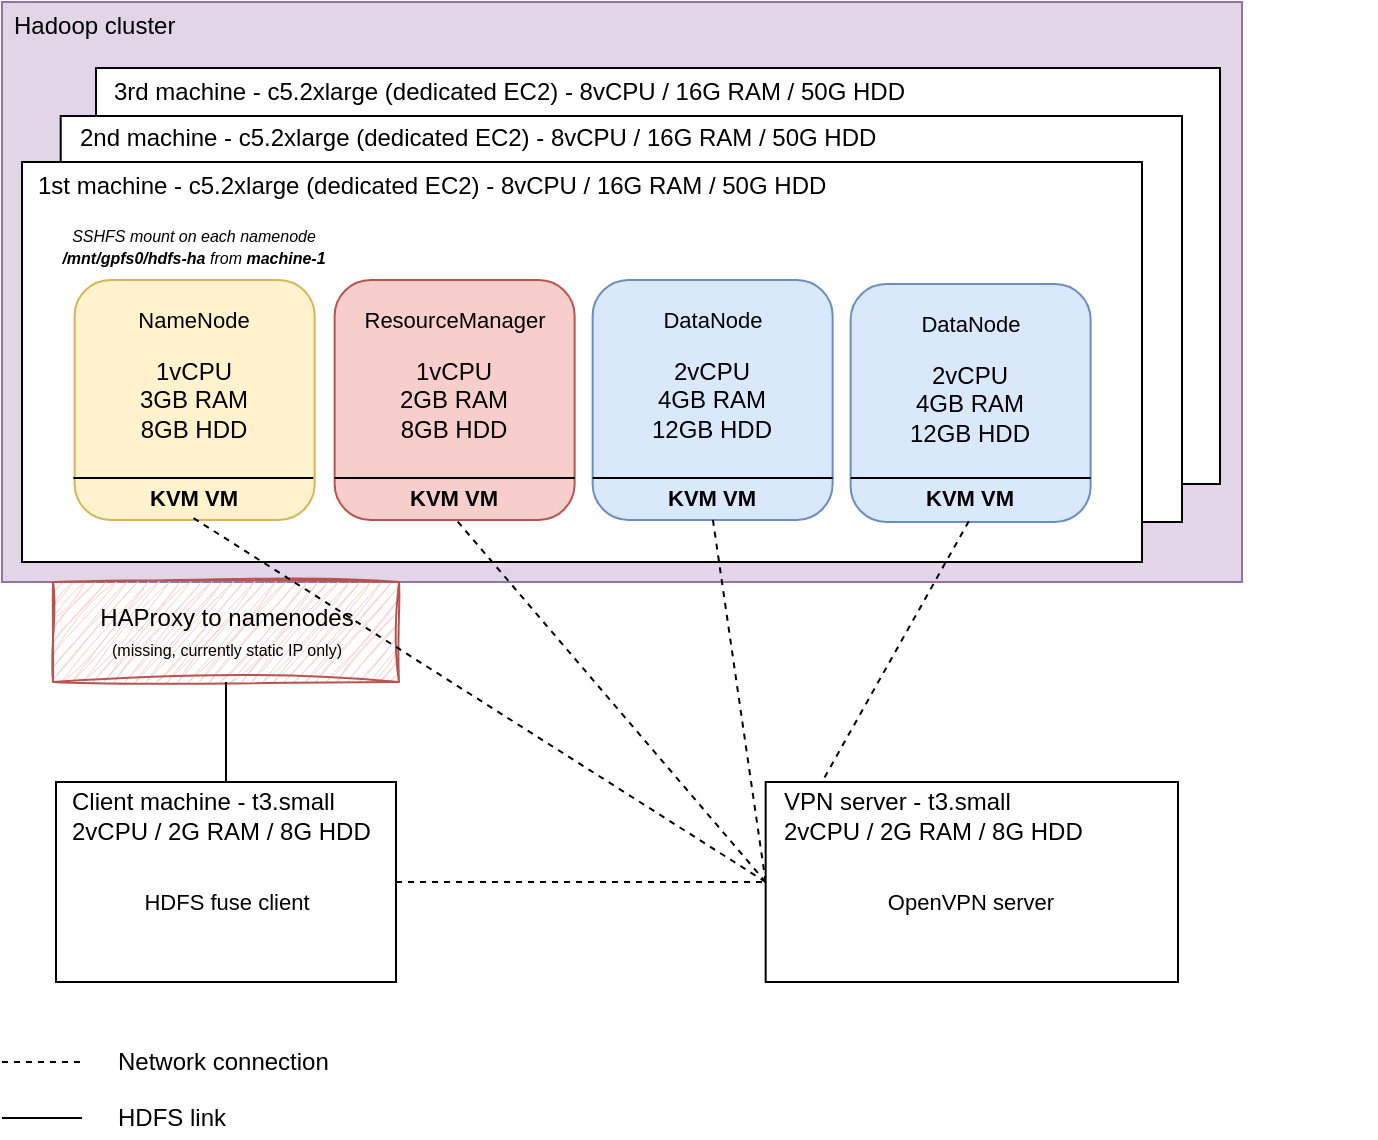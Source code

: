 <mxfile version="20.7.4" type="device"><diagram id="L13YQ6r9ANer_TXaO7hL" name="Page-1"><mxGraphModel dx="1195" dy="733" grid="1" gridSize="10" guides="1" tooltips="1" connect="1" arrows="1" fold="1" page="1" pageScale="1" pageWidth="827" pageHeight="1169" math="0" shadow="0"><root><mxCell id="0"/><mxCell id="1" parent="0"/><mxCell id="bEIhcKy5Nf2PB1jcupoF-20" value="" style="rounded=0;whiteSpace=wrap;html=1;align=left;fillColor=#e1d5e7;strokeColor=#9673a6;" parent="1" vertex="1"><mxGeometry x="50" y="150" width="620" height="290" as="geometry"/></mxCell><mxCell id="4C4CrKZX8XSpPKuoBudE-7" value="" style="rounded=0;whiteSpace=wrap;html=1;" parent="1" vertex="1"><mxGeometry x="97" y="183" width="562" height="208" as="geometry"/></mxCell><mxCell id="4C4CrKZX8XSpPKuoBudE-8" value="3rd machine - c5.2xlarge (dedicated EC2) - 8vCPU / 16G RAM / 50G HDD" style="text;html=1;strokeColor=none;fillColor=none;align=left;verticalAlign=middle;whiteSpace=wrap;rounded=0;" parent="1" vertex="1"><mxGeometry x="103.65" y="185" width="446.35" height="20" as="geometry"/></mxCell><mxCell id="4C4CrKZX8XSpPKuoBudE-4" value="" style="rounded=0;whiteSpace=wrap;html=1;" parent="1" vertex="1"><mxGeometry x="79.35" y="207" width="560.65" height="203" as="geometry"/></mxCell><mxCell id="4C4CrKZX8XSpPKuoBudE-1" value="" style="rounded=0;whiteSpace=wrap;html=1;" parent="1" vertex="1"><mxGeometry x="60" y="230" width="560" height="200" as="geometry"/></mxCell><mxCell id="4C4CrKZX8XSpPKuoBudE-5" value="2nd machine - c5.2xlarge (dedicated EC2) - 8vCPU / 16G RAM / 50G HDD" style="text;html=1;strokeColor=none;fillColor=none;align=left;verticalAlign=middle;whiteSpace=wrap;rounded=0;" parent="1" vertex="1"><mxGeometry x="87" y="208" width="650" height="20" as="geometry"/></mxCell><mxCell id="4C4CrKZX8XSpPKuoBudE-6" value="1st machine - c5.2xlarge (dedicated EC2) - 8vCPU / 16G RAM / 50G HDD" style="text;html=1;strokeColor=none;fillColor=none;align=left;verticalAlign=middle;whiteSpace=wrap;rounded=0;" parent="1" vertex="1"><mxGeometry x="66" y="232" width="650" height="20" as="geometry"/></mxCell><mxCell id="4C4CrKZX8XSpPKuoBudE-9" value="1vCPU&lt;br&gt;3GB RAM&lt;br&gt;8GB HDD" style="rounded=1;whiteSpace=wrap;html=1;align=center;fillColor=#fff2cc;strokeColor=#d6b656;" parent="1" vertex="1"><mxGeometry x="86.32" y="289" width="120" height="120" as="geometry"/></mxCell><mxCell id="4C4CrKZX8XSpPKuoBudE-10" value="&lt;span style=&quot;white-space: normal&quot;&gt;1vCPU&lt;/span&gt;&lt;br style=&quot;white-space: normal&quot;&gt;&lt;span style=&quot;white-space: normal&quot;&gt;2GB RAM&lt;/span&gt;&lt;br style=&quot;white-space: normal&quot;&gt;&lt;span style=&quot;white-space: normal&quot;&gt;8GB HDD&lt;/span&gt;" style="rounded=1;whiteSpace=wrap;html=1;align=center;fillColor=#f8cecc;strokeColor=#b85450;" parent="1" vertex="1"><mxGeometry x="216.32" y="289" width="120" height="120" as="geometry"/></mxCell><mxCell id="4C4CrKZX8XSpPKuoBudE-11" value="&lt;span style=&quot;white-space: normal&quot;&gt;2vCPU&lt;/span&gt;&lt;br style=&quot;white-space: normal&quot;&gt;&lt;span style=&quot;white-space: normal&quot;&gt;4GB RAM&lt;/span&gt;&lt;br style=&quot;white-space: normal&quot;&gt;&lt;span style=&quot;white-space: normal&quot;&gt;12GB HDD&lt;/span&gt;" style="rounded=1;whiteSpace=wrap;html=1;align=center;fillColor=#dae8fc;strokeColor=#6c8ebf;" parent="1" vertex="1"><mxGeometry x="345.32" y="289" width="120" height="120" as="geometry"/></mxCell><mxCell id="4C4CrKZX8XSpPKuoBudE-12" value="&lt;font style=&quot;font-size: 11px&quot;&gt;NameNode&lt;/font&gt;" style="text;html=1;strokeColor=none;fillColor=none;align=center;verticalAlign=middle;whiteSpace=wrap;rounded=0;" parent="1" vertex="1"><mxGeometry x="85.67" y="299" width="120" height="20" as="geometry"/></mxCell><mxCell id="4C4CrKZX8XSpPKuoBudE-13" value="&lt;font style=&quot;font-size: 11px&quot;&gt;ResourceManager&lt;/font&gt;" style="text;html=1;strokeColor=none;fillColor=none;align=center;verticalAlign=middle;whiteSpace=wrap;rounded=0;" parent="1" vertex="1"><mxGeometry x="218.82" y="299" width="115" height="20" as="geometry"/></mxCell><mxCell id="4C4CrKZX8XSpPKuoBudE-14" value="&lt;font style=&quot;font-size: 11px&quot;&gt;DataNode&lt;/font&gt;" style="text;html=1;strokeColor=none;fillColor=none;align=center;verticalAlign=middle;whiteSpace=wrap;rounded=0;" parent="1" vertex="1"><mxGeometry x="347.82" y="299" width="115" height="20" as="geometry"/></mxCell><mxCell id="4C4CrKZX8XSpPKuoBudE-15" value="&lt;font style=&quot;font-size: 11px&quot;&gt;&lt;b&gt;KVM VM&lt;/b&gt;&lt;/font&gt;" style="text;html=1;strokeColor=none;fillColor=none;align=center;verticalAlign=middle;whiteSpace=wrap;rounded=0;" parent="1" vertex="1"><mxGeometry x="85.67" y="388" width="120" height="20" as="geometry"/></mxCell><mxCell id="4C4CrKZX8XSpPKuoBudE-16" value="" style="endArrow=none;html=1;entryX=1;entryY=0;entryDx=0;entryDy=0;exitX=0;exitY=0;exitDx=0;exitDy=0;" parent="1" source="4C4CrKZX8XSpPKuoBudE-15" target="4C4CrKZX8XSpPKuoBudE-15" edge="1"><mxGeometry width="50" height="50" relative="1" as="geometry"><mxPoint x="66.32" y="569" as="sourcePoint"/><mxPoint x="116.32" y="519" as="targetPoint"/></mxGeometry></mxCell><mxCell id="4C4CrKZX8XSpPKuoBudE-17" value="&lt;span style=&quot;white-space: normal&quot;&gt;2vCPU&lt;/span&gt;&lt;br style=&quot;white-space: normal&quot;&gt;&lt;span style=&quot;white-space: normal&quot;&gt;4GB RAM&lt;/span&gt;&lt;br style=&quot;white-space: normal&quot;&gt;&lt;span style=&quot;white-space: normal&quot;&gt;12GB HDD&lt;/span&gt;" style="rounded=1;whiteSpace=wrap;html=1;align=center;fillColor=#dae8fc;strokeColor=#6c8ebf;" parent="1" vertex="1"><mxGeometry x="474.32" y="291" width="120" height="119" as="geometry"/></mxCell><mxCell id="4C4CrKZX8XSpPKuoBudE-18" value="&lt;font style=&quot;font-size: 11px&quot;&gt;DataNode&lt;/font&gt;" style="text;html=1;strokeColor=none;fillColor=none;align=center;verticalAlign=middle;whiteSpace=wrap;rounded=0;" parent="1" vertex="1"><mxGeometry x="476.82" y="301" width="115" height="20" as="geometry"/></mxCell><mxCell id="4C4CrKZX8XSpPKuoBudE-20" value="&lt;font style=&quot;font-size: 11px&quot;&gt;&lt;b&gt;KVM VM&lt;/b&gt;&lt;/font&gt;" style="text;html=1;strokeColor=none;fillColor=none;align=center;verticalAlign=middle;whiteSpace=wrap;rounded=0;" parent="1" vertex="1"><mxGeometry x="216.32" y="388" width="120" height="20" as="geometry"/></mxCell><mxCell id="4C4CrKZX8XSpPKuoBudE-21" value="" style="endArrow=none;html=1;entryX=1;entryY=0;entryDx=0;entryDy=0;exitX=0;exitY=0;exitDx=0;exitDy=0;" parent="1" source="4C4CrKZX8XSpPKuoBudE-20" target="4C4CrKZX8XSpPKuoBudE-20" edge="1"><mxGeometry width="50" height="50" relative="1" as="geometry"><mxPoint x="194.47" y="569" as="sourcePoint"/><mxPoint x="244.47" y="519" as="targetPoint"/></mxGeometry></mxCell><mxCell id="4C4CrKZX8XSpPKuoBudE-22" value="&lt;font style=&quot;font-size: 11px&quot;&gt;&lt;b&gt;KVM VM&lt;/b&gt;&lt;/font&gt;" style="text;html=1;strokeColor=none;fillColor=none;align=center;verticalAlign=middle;whiteSpace=wrap;rounded=0;" parent="1" vertex="1"><mxGeometry x="345.32" y="388" width="120" height="20" as="geometry"/></mxCell><mxCell id="4C4CrKZX8XSpPKuoBudE-23" value="" style="endArrow=none;html=1;entryX=1;entryY=0;entryDx=0;entryDy=0;exitX=0;exitY=0;exitDx=0;exitDy=0;" parent="1" source="4C4CrKZX8XSpPKuoBudE-22" target="4C4CrKZX8XSpPKuoBudE-22" edge="1"><mxGeometry width="50" height="50" relative="1" as="geometry"><mxPoint x="86.32" y="589" as="sourcePoint"/><mxPoint x="136.32" y="539" as="targetPoint"/></mxGeometry></mxCell><mxCell id="4C4CrKZX8XSpPKuoBudE-24" value="&lt;font style=&quot;font-size: 11px&quot;&gt;&lt;b&gt;KVM VM&lt;/b&gt;&lt;/font&gt;" style="text;html=1;strokeColor=none;fillColor=none;align=center;verticalAlign=middle;whiteSpace=wrap;rounded=0;" parent="1" vertex="1"><mxGeometry x="474.32" y="388" width="120" height="20" as="geometry"/></mxCell><mxCell id="4C4CrKZX8XSpPKuoBudE-25" value="" style="endArrow=none;html=1;entryX=1;entryY=0;entryDx=0;entryDy=0;exitX=0;exitY=0;exitDx=0;exitDy=0;" parent="1" edge="1"><mxGeometry width="50" height="50" relative="1" as="geometry"><mxPoint x="474.32" y="388" as="sourcePoint"/><mxPoint x="594.32" y="388" as="targetPoint"/></mxGeometry></mxCell><mxCell id="bEIhcKy5Nf2PB1jcupoF-5" value="" style="endArrow=none;dashed=1;html=1;exitX=1;exitY=0.5;exitDx=0;exitDy=0;entryX=0;entryY=0.5;entryDx=0;entryDy=0;" parent="1" source="4C4CrKZX8XSpPKuoBudE-26" target="bEIhcKy5Nf2PB1jcupoF-2" edge="1"><mxGeometry width="50" height="50" relative="1" as="geometry"><mxPoint x="448" y="550" as="sourcePoint"/><mxPoint x="498" y="500" as="targetPoint"/></mxGeometry></mxCell><mxCell id="bEIhcKy5Nf2PB1jcupoF-7" value="" style="group" parent="1" vertex="1" connectable="0"><mxGeometry x="77" y="540" width="170" height="100" as="geometry"/></mxCell><mxCell id="4C4CrKZX8XSpPKuoBudE-26" value="" style="rounded=0;whiteSpace=wrap;html=1;align=left;" parent="bEIhcKy5Nf2PB1jcupoF-7" vertex="1"><mxGeometry width="170" height="100" as="geometry"/></mxCell><mxCell id="4C4CrKZX8XSpPKuoBudE-27" value="Client machine - t3.small&lt;br&gt;2vCPU / 2G RAM / 8G HDD" style="text;html=1;strokeColor=none;fillColor=none;align=left;verticalAlign=middle;whiteSpace=wrap;rounded=0;" parent="bEIhcKy5Nf2PB1jcupoF-7" vertex="1"><mxGeometry x="6" y="7" width="159" height="20" as="geometry"/></mxCell><mxCell id="bEIhcKy5Nf2PB1jcupoF-1" value="&lt;font style=&quot;font-size: 11px&quot;&gt;HDFS fuse client&lt;/font&gt;" style="text;html=1;strokeColor=none;fillColor=none;align=center;verticalAlign=middle;whiteSpace=wrap;rounded=0;" parent="bEIhcKy5Nf2PB1jcupoF-7" vertex="1"><mxGeometry x="27.5" y="50" width="115" height="20" as="geometry"/></mxCell><mxCell id="bEIhcKy5Nf2PB1jcupoF-11" value="" style="endArrow=none;dashed=1;html=1;entryX=0.5;entryY=1;entryDx=0;entryDy=0;exitX=0;exitY=0.5;exitDx=0;exitDy=0;" parent="1" source="bEIhcKy5Nf2PB1jcupoF-2" target="4C4CrKZX8XSpPKuoBudE-20" edge="1"><mxGeometry width="50" height="50" relative="1" as="geometry"><mxPoint x="380" y="720" as="sourcePoint"/><mxPoint x="430" y="670" as="targetPoint"/></mxGeometry></mxCell><mxCell id="bEIhcKy5Nf2PB1jcupoF-12" value="" style="endArrow=none;dashed=1;html=1;entryX=0.5;entryY=1;entryDx=0;entryDy=0;exitX=0;exitY=0.5;exitDx=0;exitDy=0;" parent="1" source="bEIhcKy5Nf2PB1jcupoF-2" target="4C4CrKZX8XSpPKuoBudE-22" edge="1"><mxGeometry width="50" height="50" relative="1" as="geometry"><mxPoint x="350" y="700" as="sourcePoint"/><mxPoint x="400" y="650" as="targetPoint"/></mxGeometry></mxCell><mxCell id="bEIhcKy5Nf2PB1jcupoF-13" value="" style="endArrow=none;dashed=1;html=1;entryX=0.5;entryY=1;entryDx=0;entryDy=0;exitX=0;exitY=0.5;exitDx=0;exitDy=0;" parent="1" source="bEIhcKy5Nf2PB1jcupoF-2" target="4C4CrKZX8XSpPKuoBudE-24" edge="1"><mxGeometry width="50" height="50" relative="1" as="geometry"><mxPoint x="410" y="530" as="sourcePoint"/><mxPoint x="480" y="670" as="targetPoint"/></mxGeometry></mxCell><mxCell id="bEIhcKy5Nf2PB1jcupoF-8" value="" style="group" parent="1" vertex="1" connectable="0"><mxGeometry x="431.83" y="540" width="206.17" height="100" as="geometry"/></mxCell><mxCell id="bEIhcKy5Nf2PB1jcupoF-2" value="" style="rounded=0;whiteSpace=wrap;html=1;" parent="bEIhcKy5Nf2PB1jcupoF-8" vertex="1"><mxGeometry width="206.17" height="100" as="geometry"/></mxCell><mxCell id="bEIhcKy5Nf2PB1jcupoF-3" value="VPN server - t3.small&lt;br&gt;2vCPU / 2G RAM / 8G HDD" style="text;html=1;strokeColor=none;fillColor=none;align=left;verticalAlign=middle;whiteSpace=wrap;rounded=0;" parent="bEIhcKy5Nf2PB1jcupoF-8" vertex="1"><mxGeometry x="7.17" y="7" width="159" height="20" as="geometry"/></mxCell><mxCell id="bEIhcKy5Nf2PB1jcupoF-6" value="&lt;font style=&quot;font-size: 11px&quot;&gt;OpenVPN server&lt;/font&gt;" style="text;html=1;strokeColor=none;fillColor=none;align=center;verticalAlign=middle;whiteSpace=wrap;rounded=0;" parent="bEIhcKy5Nf2PB1jcupoF-8" vertex="1"><mxGeometry x="45.58" y="50" width="115" height="20" as="geometry"/></mxCell><mxCell id="bEIhcKy5Nf2PB1jcupoF-14" value="" style="endArrow=none;dashed=1;html=1;" parent="1" edge="1"><mxGeometry width="50" height="50" relative="1" as="geometry"><mxPoint x="50" y="680" as="sourcePoint"/><mxPoint x="90" y="680" as="targetPoint"/></mxGeometry></mxCell><mxCell id="bEIhcKy5Nf2PB1jcupoF-15" value="Network connection" style="text;html=1;strokeColor=none;fillColor=none;align=left;verticalAlign=middle;whiteSpace=wrap;rounded=0;" parent="1" vertex="1"><mxGeometry x="106.35" y="670" width="120.65" height="20" as="geometry"/></mxCell><mxCell id="bEIhcKy5Nf2PB1jcupoF-21" value="Hadoop cluster" style="text;html=1;strokeColor=none;fillColor=none;align=left;verticalAlign=middle;whiteSpace=wrap;rounded=0;" parent="1" vertex="1"><mxGeometry x="54.0" y="152" width="395.35" height="20" as="geometry"/></mxCell><mxCell id="bEIhcKy5Nf2PB1jcupoF-23" value="" style="endArrow=none;html=1;exitX=0.5;exitY=0;exitDx=0;exitDy=0;entryX=0.181;entryY=1.001;entryDx=0;entryDy=0;entryPerimeter=0;startArrow=none;" parent="1" source="ChS-oXPnHKDboklAmOFE-1" target="bEIhcKy5Nf2PB1jcupoF-20" edge="1"><mxGeometry width="50" height="50" relative="1" as="geometry"><mxPoint x="140" y="490" as="sourcePoint"/><mxPoint x="190" y="440" as="targetPoint"/></mxGeometry></mxCell><mxCell id="bEIhcKy5Nf2PB1jcupoF-24" value="" style="endArrow=none;html=1;" parent="1" edge="1"><mxGeometry width="50" height="50" relative="1" as="geometry"><mxPoint x="50" y="708" as="sourcePoint"/><mxPoint x="90" y="708" as="targetPoint"/></mxGeometry></mxCell><mxCell id="bEIhcKy5Nf2PB1jcupoF-25" value="HDFS link" style="text;html=1;strokeColor=none;fillColor=none;align=left;verticalAlign=middle;whiteSpace=wrap;rounded=0;" parent="1" vertex="1"><mxGeometry x="106.35" y="698" width="120.65" height="20" as="geometry"/></mxCell><mxCell id="0WTHsJxFLVFpZUmLBxWH-1" value="&lt;p style=&quot;line-height: 70%;&quot;&gt;&lt;i&gt;&lt;span style=&quot;font-size: 8px;&quot;&gt;SSHFS mount on each namenode&lt;br&gt;&lt;/span&gt;&lt;span style=&quot;font-size: 8px;&quot;&gt;&lt;b&gt;/mnt/gpfs0/hdfs-ha&lt;/b&gt; from &lt;b&gt;machine-1&lt;/b&gt;&lt;/span&gt;&lt;/i&gt;&lt;br&gt;&lt;/p&gt;" style="text;html=1;strokeColor=none;fillColor=none;align=center;verticalAlign=middle;whiteSpace=wrap;rounded=0;glass=0;" parent="1" vertex="1"><mxGeometry x="77.32" y="257" width="138" height="30" as="geometry"/></mxCell><mxCell id="ChS-oXPnHKDboklAmOFE-1" value="HAProxy to namenodes&lt;br&gt;&lt;font style=&quot;font-size: 8px;&quot;&gt;(missing, currently static IP only)&lt;/font&gt;" style="rounded=0;whiteSpace=wrap;html=1;sketch=1;curveFitting=1;jiggle=2;fillColor=#f8cecc;strokeColor=#b85450;" parent="1" vertex="1"><mxGeometry x="75.5" y="440" width="173" height="50" as="geometry"/></mxCell><mxCell id="ChS-oXPnHKDboklAmOFE-2" value="" style="endArrow=none;html=1;exitX=0.5;exitY=0;exitDx=0;exitDy=0;entryX=0.5;entryY=1;entryDx=0;entryDy=0;" parent="1" source="4C4CrKZX8XSpPKuoBudE-26" target="ChS-oXPnHKDboklAmOFE-1" edge="1"><mxGeometry width="50" height="50" relative="1" as="geometry"><mxPoint x="163" y="580" as="sourcePoint"/><mxPoint x="164.7" y="440.29" as="targetPoint"/></mxGeometry></mxCell><mxCell id="bEIhcKy5Nf2PB1jcupoF-10" value="" style="endArrow=none;dashed=1;html=1;entryX=0.5;entryY=1;entryDx=0;entryDy=0;exitX=0;exitY=0.5;exitDx=0;exitDy=0;" parent="1" source="bEIhcKy5Nf2PB1jcupoF-2" target="4C4CrKZX8XSpPKuoBudE-15" edge="1"><mxGeometry width="50" height="50" relative="1" as="geometry"><mxPoint x="440" y="690" as="sourcePoint"/><mxPoint x="490" y="640" as="targetPoint"/></mxGeometry></mxCell></root></mxGraphModel></diagram></mxfile>